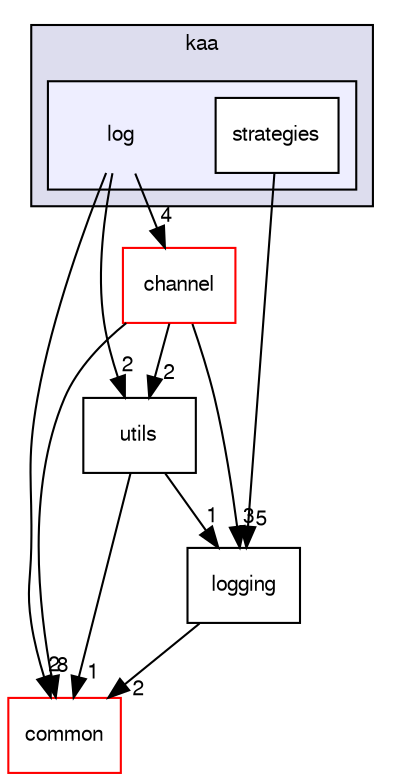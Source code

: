 digraph "/var/lib/jenkins/workspace/kaa_release_0_8_1/client/client-multi/client-cpp/kaa/log" {
  bgcolor=transparent;
  compound=true
  node [ fontsize="10", fontname="FreeSans"];
  edge [ labelfontsize="10", labelfontname="FreeSans"];
  subgraph clusterdir_166362611a1dac7bcb60d7f160b543eb {
    graph [ bgcolor="#ddddee", pencolor="black", label="kaa" fontname="FreeSans", fontsize="10", URL="dir_166362611a1dac7bcb60d7f160b543eb.html"]
  subgraph clusterdir_041521d7c25503ba6fc97ed8a668d40e {
    graph [ bgcolor="#eeeeff", pencolor="black", label="" URL="dir_041521d7c25503ba6fc97ed8a668d40e.html"];
    dir_041521d7c25503ba6fc97ed8a668d40e [shape=plaintext label="log"];
    dir_c201852d4bce667f826639d82043156a [shape=box label="strategies" color="black" fillcolor="white" style="filled" URL="dir_c201852d4bce667f826639d82043156a.html"];
  }
  }
  dir_3c77a1bfb2f1b75ba905b9067f8f6b0b [shape=box label="channel" color="red" URL="dir_3c77a1bfb2f1b75ba905b9067f8f6b0b.html"];
  dir_b5935b01fd2603397d786939c20164be [shape=box label="common" color="red" URL="dir_b5935b01fd2603397d786939c20164be.html"];
  dir_e3d1db47e27b41b8b15b9edcfa1842dd [shape=box label="utils" URL="dir_e3d1db47e27b41b8b15b9edcfa1842dd.html"];
  dir_0f7723c781078f8210cbf31cc0fe6a94 [shape=box label="logging" URL="dir_0f7723c781078f8210cbf31cc0fe6a94.html"];
  dir_3c77a1bfb2f1b75ba905b9067f8f6b0b->dir_b5935b01fd2603397d786939c20164be [headlabel="8", labeldistance=1.5 headhref="dir_000010_000014.html"];
  dir_3c77a1bfb2f1b75ba905b9067f8f6b0b->dir_e3d1db47e27b41b8b15b9edcfa1842dd [headlabel="2", labeldistance=1.5 headhref="dir_000010_000034.html"];
  dir_3c77a1bfb2f1b75ba905b9067f8f6b0b->dir_0f7723c781078f8210cbf31cc0fe6a94 [headlabel="3", labeldistance=1.5 headhref="dir_000010_000027.html"];
  dir_c201852d4bce667f826639d82043156a->dir_0f7723c781078f8210cbf31cc0fe6a94 [headlabel="5", labeldistance=1.5 headhref="dir_000026_000027.html"];
  dir_e3d1db47e27b41b8b15b9edcfa1842dd->dir_b5935b01fd2603397d786939c20164be [headlabel="1", labeldistance=1.5 headhref="dir_000034_000014.html"];
  dir_e3d1db47e27b41b8b15b9edcfa1842dd->dir_0f7723c781078f8210cbf31cc0fe6a94 [headlabel="1", labeldistance=1.5 headhref="dir_000034_000027.html"];
  dir_041521d7c25503ba6fc97ed8a668d40e->dir_3c77a1bfb2f1b75ba905b9067f8f6b0b [headlabel="4", labeldistance=1.5 headhref="dir_000025_000010.html"];
  dir_041521d7c25503ba6fc97ed8a668d40e->dir_b5935b01fd2603397d786939c20164be [headlabel="2", labeldistance=1.5 headhref="dir_000025_000014.html"];
  dir_041521d7c25503ba6fc97ed8a668d40e->dir_e3d1db47e27b41b8b15b9edcfa1842dd [headlabel="2", labeldistance=1.5 headhref="dir_000025_000034.html"];
  dir_0f7723c781078f8210cbf31cc0fe6a94->dir_b5935b01fd2603397d786939c20164be [headlabel="2", labeldistance=1.5 headhref="dir_000027_000014.html"];
}
